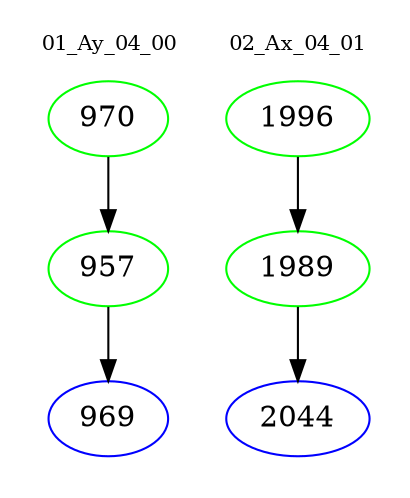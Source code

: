 digraph{
subgraph cluster_0 {
color = white
label = "01_Ay_04_00";
fontsize=10;
T0_970 [label="970", color="green"]
T0_970 -> T0_957 [color="black"]
T0_957 [label="957", color="green"]
T0_957 -> T0_969 [color="black"]
T0_969 [label="969", color="blue"]
}
subgraph cluster_1 {
color = white
label = "02_Ax_04_01";
fontsize=10;
T1_1996 [label="1996", color="green"]
T1_1996 -> T1_1989 [color="black"]
T1_1989 [label="1989", color="green"]
T1_1989 -> T1_2044 [color="black"]
T1_2044 [label="2044", color="blue"]
}
}
